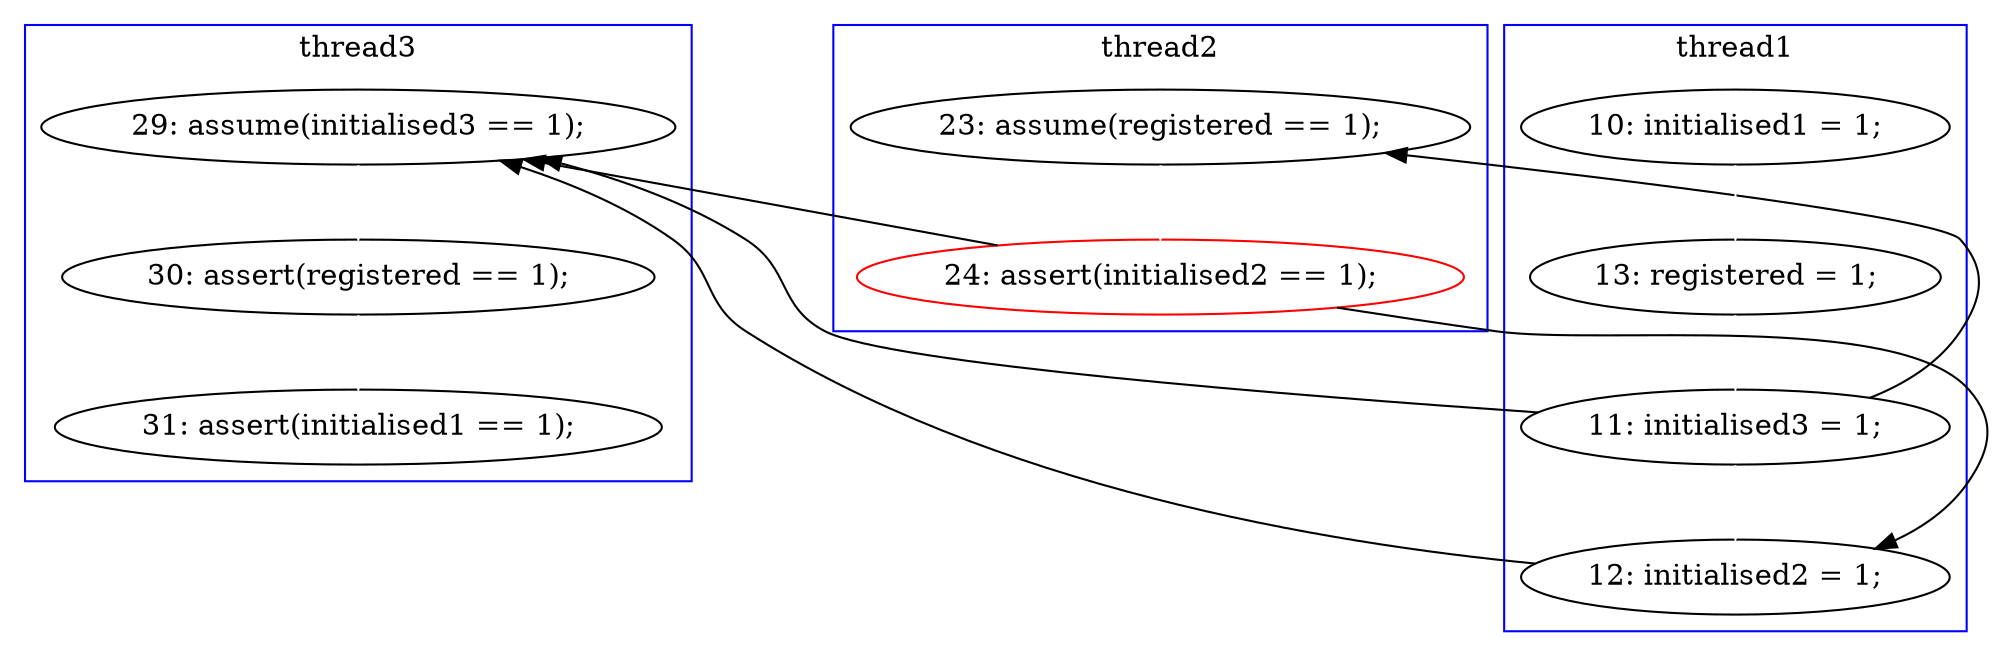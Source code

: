 digraph Counterexample {
	23 -> 28 [color = white, style = solid]
	20 -> 21 [color = black, style = solid, constraint = false]
	21 -> 23 [color = white, style = solid]
	17 -> 21 [color = black, style = solid, constraint = false]
	16 -> 17 [color = white, style = solid]
	18 -> 19 [color = white, style = solid]
	14 -> 16 [color = white, style = solid]
	17 -> 20 [color = white, style = solid]
	17 -> 18 [color = black, style = solid, constraint = false]
	19 -> 20 [color = black, style = solid, constraint = false]
	19 -> 21 [color = black, style = solid, constraint = false]
	subgraph cluster1 {
		label = thread1
		color = blue
		17  [label = "11: initialised3 = 1;"]
		14  [label = "10: initialised1 = 1;"]
		16  [label = "13: registered = 1;"]
		20  [label = "12: initialised2 = 1;"]
	}
	subgraph cluster2 {
		label = thread2
		color = blue
		19  [label = "24: assert(initialised2 == 1);", color = red]
		18  [label = "23: assume(registered == 1);"]
	}
	subgraph cluster3 {
		label = thread3
		color = blue
		21  [label = "29: assume(initialised3 == 1);"]
		23  [label = "30: assert(registered == 1);"]
		28  [label = "31: assert(initialised1 == 1);"]
	}
}